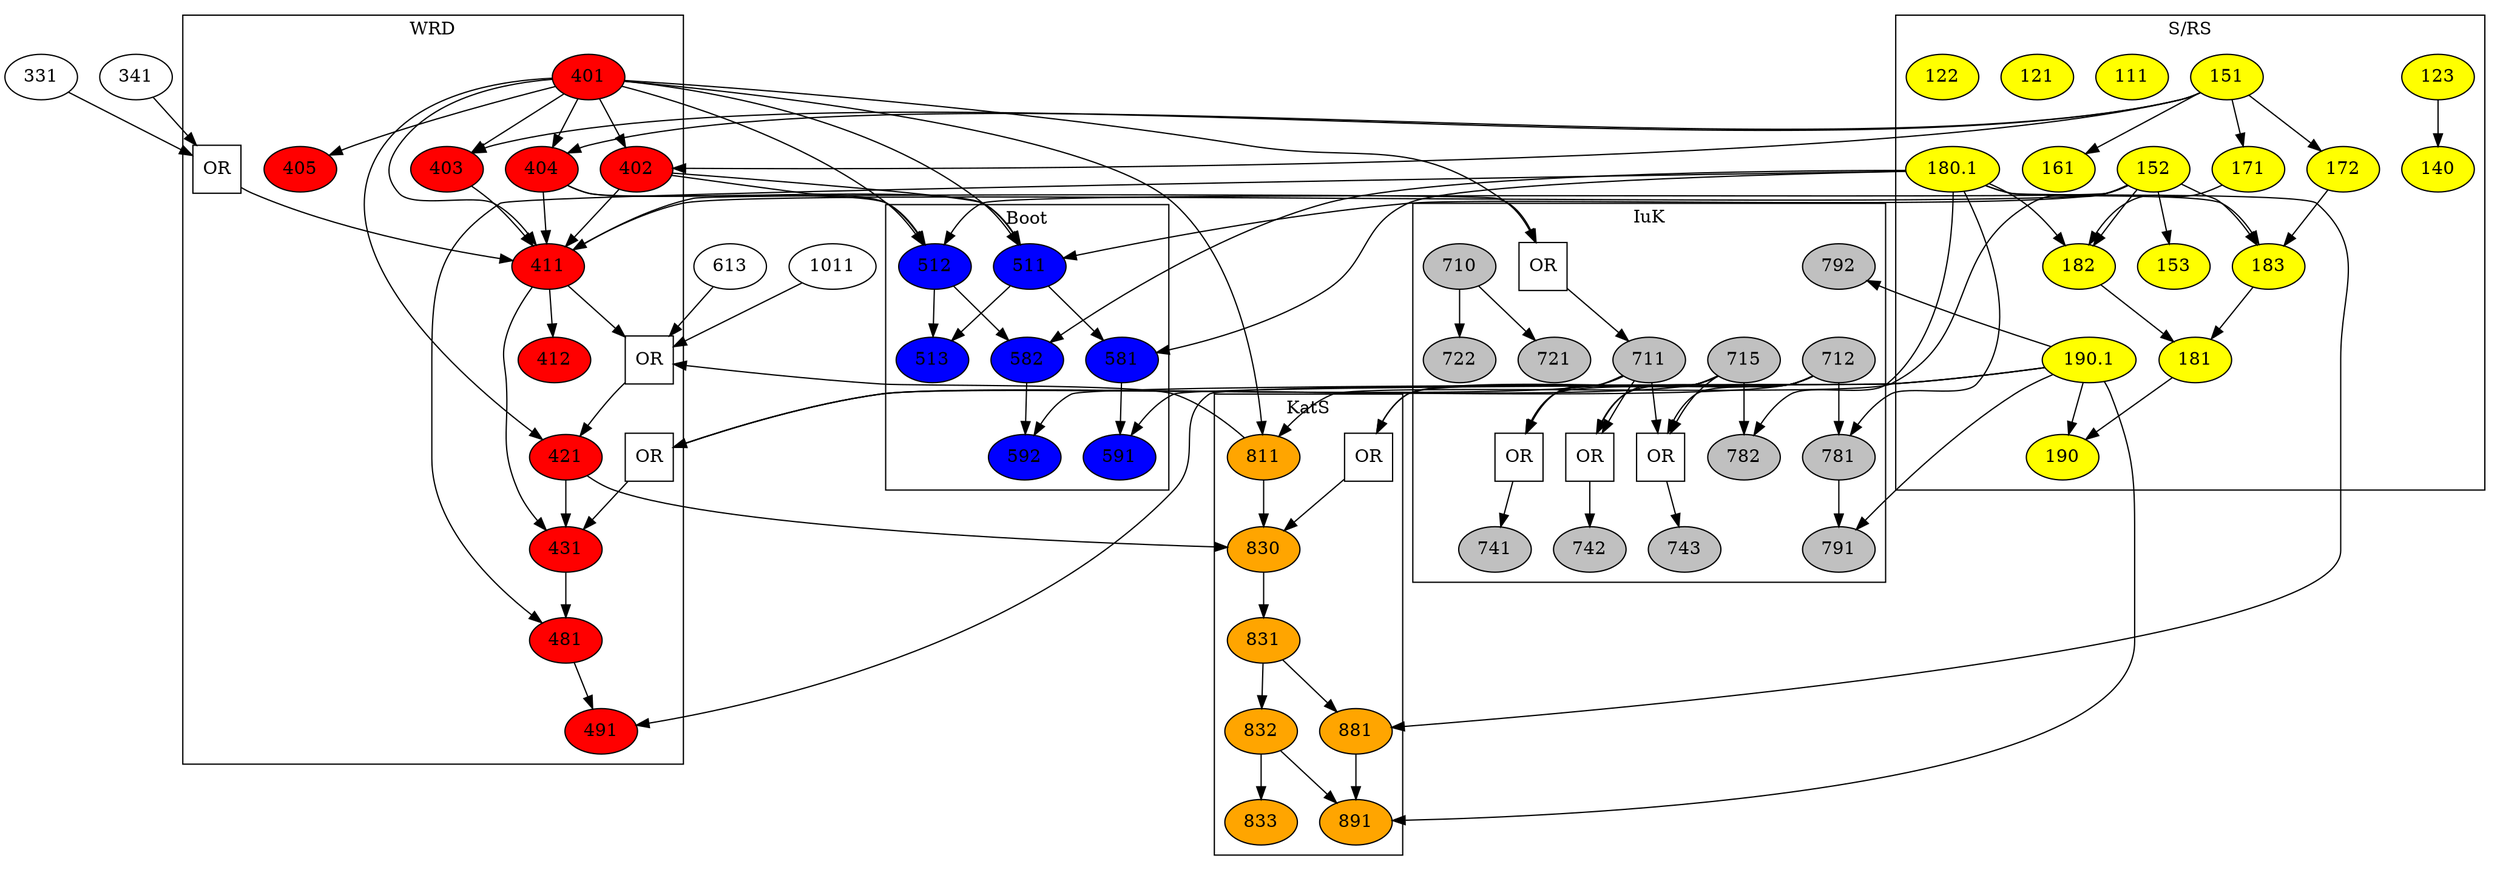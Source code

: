 digraph G {
	123 -> 140
	152 -> 153
	151 -> 161
	151 -> 171
	151 -> 172
	182 -> 181
	183 -> 181
	152 -> 182
	180.1 -> 182
	171 -> 182
	152 -> 183
	180.1 -> 183
	172 -> 183
	181 -> 190
	190.1 -> 190
	subgraph "cluster_S/RS" {
		label="S/RS"
		111 [fillcolor=yellow style=filled]
		121 [fillcolor=yellow style=filled]
		122 [fillcolor=yellow style=filled]
		123 [fillcolor=yellow style=filled]
		140 [fillcolor=yellow style=filled]
		151 [fillcolor=yellow style=filled]
		152 [fillcolor=yellow style=filled]
		153 [fillcolor=yellow style=filled]
		161 [fillcolor=yellow style=filled]
		171 [fillcolor=yellow style=filled]
		172 [fillcolor=yellow style=filled]
		180.1 [fillcolor=yellow style=filled]
		181 [fillcolor=yellow style=filled]
		182 [fillcolor=yellow style=filled]
		183 [fillcolor=yellow style=filled]
		190.1 [fillcolor=yellow style=filled]
		190 [fillcolor=yellow style=filled]
	}
	401 -> 402
	151 -> 402
	401 -> 403
	151 -> 403
	401 -> 404
	151 -> 404
	401 -> 405
	401 -> 411
	152 -> 411
	402 -> 411
	403 -> 411
	404 -> 411
	"411_['331', '341']" -> 411
	331 -> "411_['331', '341']"
	341 -> "411_['331', '341']"
	411 -> 412
	401 -> 421
	"421_['411', '613', '811', '1011']" -> 421
	411 -> "421_['411', '613', '811', '1011']"
	613 -> "421_['411', '613', '811', '1011']"
	811 -> "421_['411', '613', '811', '1011']"
	1011 -> "421_['411', '613', '811', '1011']"
	411 -> 431
	421 -> 431
	"431_['711', '712', '715']" -> 431
	711 -> "431_['711', '712', '715']"
	712 -> "431_['711', '712', '715']"
	715 -> "431_['711', '712', '715']"
	180.1 -> 481
	431 -> 481
	190.1 -> 491
	481 -> 491
	subgraph cluster_WRD {
		label=WRD
		401 [fillcolor=red style=filled]
		402 [fillcolor=red style=filled]
		403 [fillcolor=red style=filled]
		404 [fillcolor=red style=filled]
		405 [fillcolor=red style=filled]
		411 [fillcolor=red style=filled]
		"411_['331', '341']" [label=OR shape=square]
		412 [fillcolor=red style=filled]
		421 [fillcolor=red style=filled]
		"421_['411', '613', '811', '1011']" [label=OR shape=square]
		431 [fillcolor=red style=filled]
		"431_['711', '712', '715']" [label=OR shape=square]
		481 [fillcolor=red style=filled]
		491 [fillcolor=red style=filled]
	}
	152 -> 511
	401 -> 511
	402 -> 511
	404 -> 511
	152 -> 512
	401 -> 512
	402 -> 512
	404 -> 512
	511 -> 513
	512 -> 513
	511 -> 581
	180.1 -> 581
	512 -> 582
	180.1 -> 582
	581 -> 591
	190.1 -> 591
	582 -> 592
	190.1 -> 592
	subgraph cluster_Boot {
		label=Boot
		511 [fillcolor=blue style=filled]
		512 [fillcolor=blue style=filled]
		513 [fillcolor=blue style=filled]
		581 [fillcolor=blue style=filled]
		582 [fillcolor=blue style=filled]
		591 [fillcolor=blue style=filled]
		592 [fillcolor=blue style=filled]
	}
	"711_['401', '411']" -> 711
	401 -> "711_['401', '411']"
	411 -> "711_['401', '411']"
	710 -> 721
	710 -> 722
	"741_['711', '712', '715']" -> 741
	711 -> "741_['711', '712', '715']"
	712 -> "741_['711', '712', '715']"
	715 -> "741_['711', '712', '715']"
	"742_['711', '712', '715']" -> 742
	711 -> "742_['711', '712', '715']"
	712 -> "742_['711', '712', '715']"
	715 -> "742_['711', '712', '715']"
	"743_['711', '712', '715']" -> 743
	711 -> "743_['711', '712', '715']"
	712 -> "743_['711', '712', '715']"
	715 -> "743_['711', '712', '715']"
	180.1 -> 781
	712 -> 781
	180.1 -> 782
	715 -> 782
	781 -> 791
	190.1 -> 791
	190.1 -> 792
	subgraph cluster_IuK {
		label=IuK
		710 [fillcolor=grey style=filled]
		711 [fillcolor=grey style=filled]
		"711_['401', '411']" [label=OR shape=square]
		712 [fillcolor=grey style=filled]
		715 [fillcolor=grey style=filled]
		721 [fillcolor=grey style=filled]
		722 [fillcolor=grey style=filled]
		741 [fillcolor=grey style=filled]
		"741_['711', '712', '715']" [label=OR shape=square]
		742 [fillcolor=grey style=filled]
		"742_['711', '712', '715']" [label=OR shape=square]
		743 [fillcolor=grey style=filled]
		"743_['711', '712', '715']" [label=OR shape=square]
		781 [fillcolor=grey style=filled]
		782 [fillcolor=grey style=filled]
		791 [fillcolor=grey style=filled]
		792 [fillcolor=grey style=filled]
	}
	401 -> 811
	152 -> 811
	811 -> 830
	421 -> 830
	"830_['712', '715']" -> 830
	712 -> "830_['712', '715']"
	715 -> "830_['712', '715']"
	830 -> 831
	831 -> 832
	832 -> 833
	831 -> 881
	180.1 -> 881
	881 -> 891
	832 -> 891
	190.1 -> 891
	subgraph cluster_KatS {
		label=KatS
		811 [fillcolor=orange style=filled]
		830 [fillcolor=orange style=filled]
		"830_['712', '715']" [label=OR shape=square]
		831 [fillcolor=orange style=filled]
		832 [fillcolor=orange style=filled]
		833 [fillcolor=orange style=filled]
		881 [fillcolor=orange style=filled]
		891 [fillcolor=orange style=filled]
	}
}
